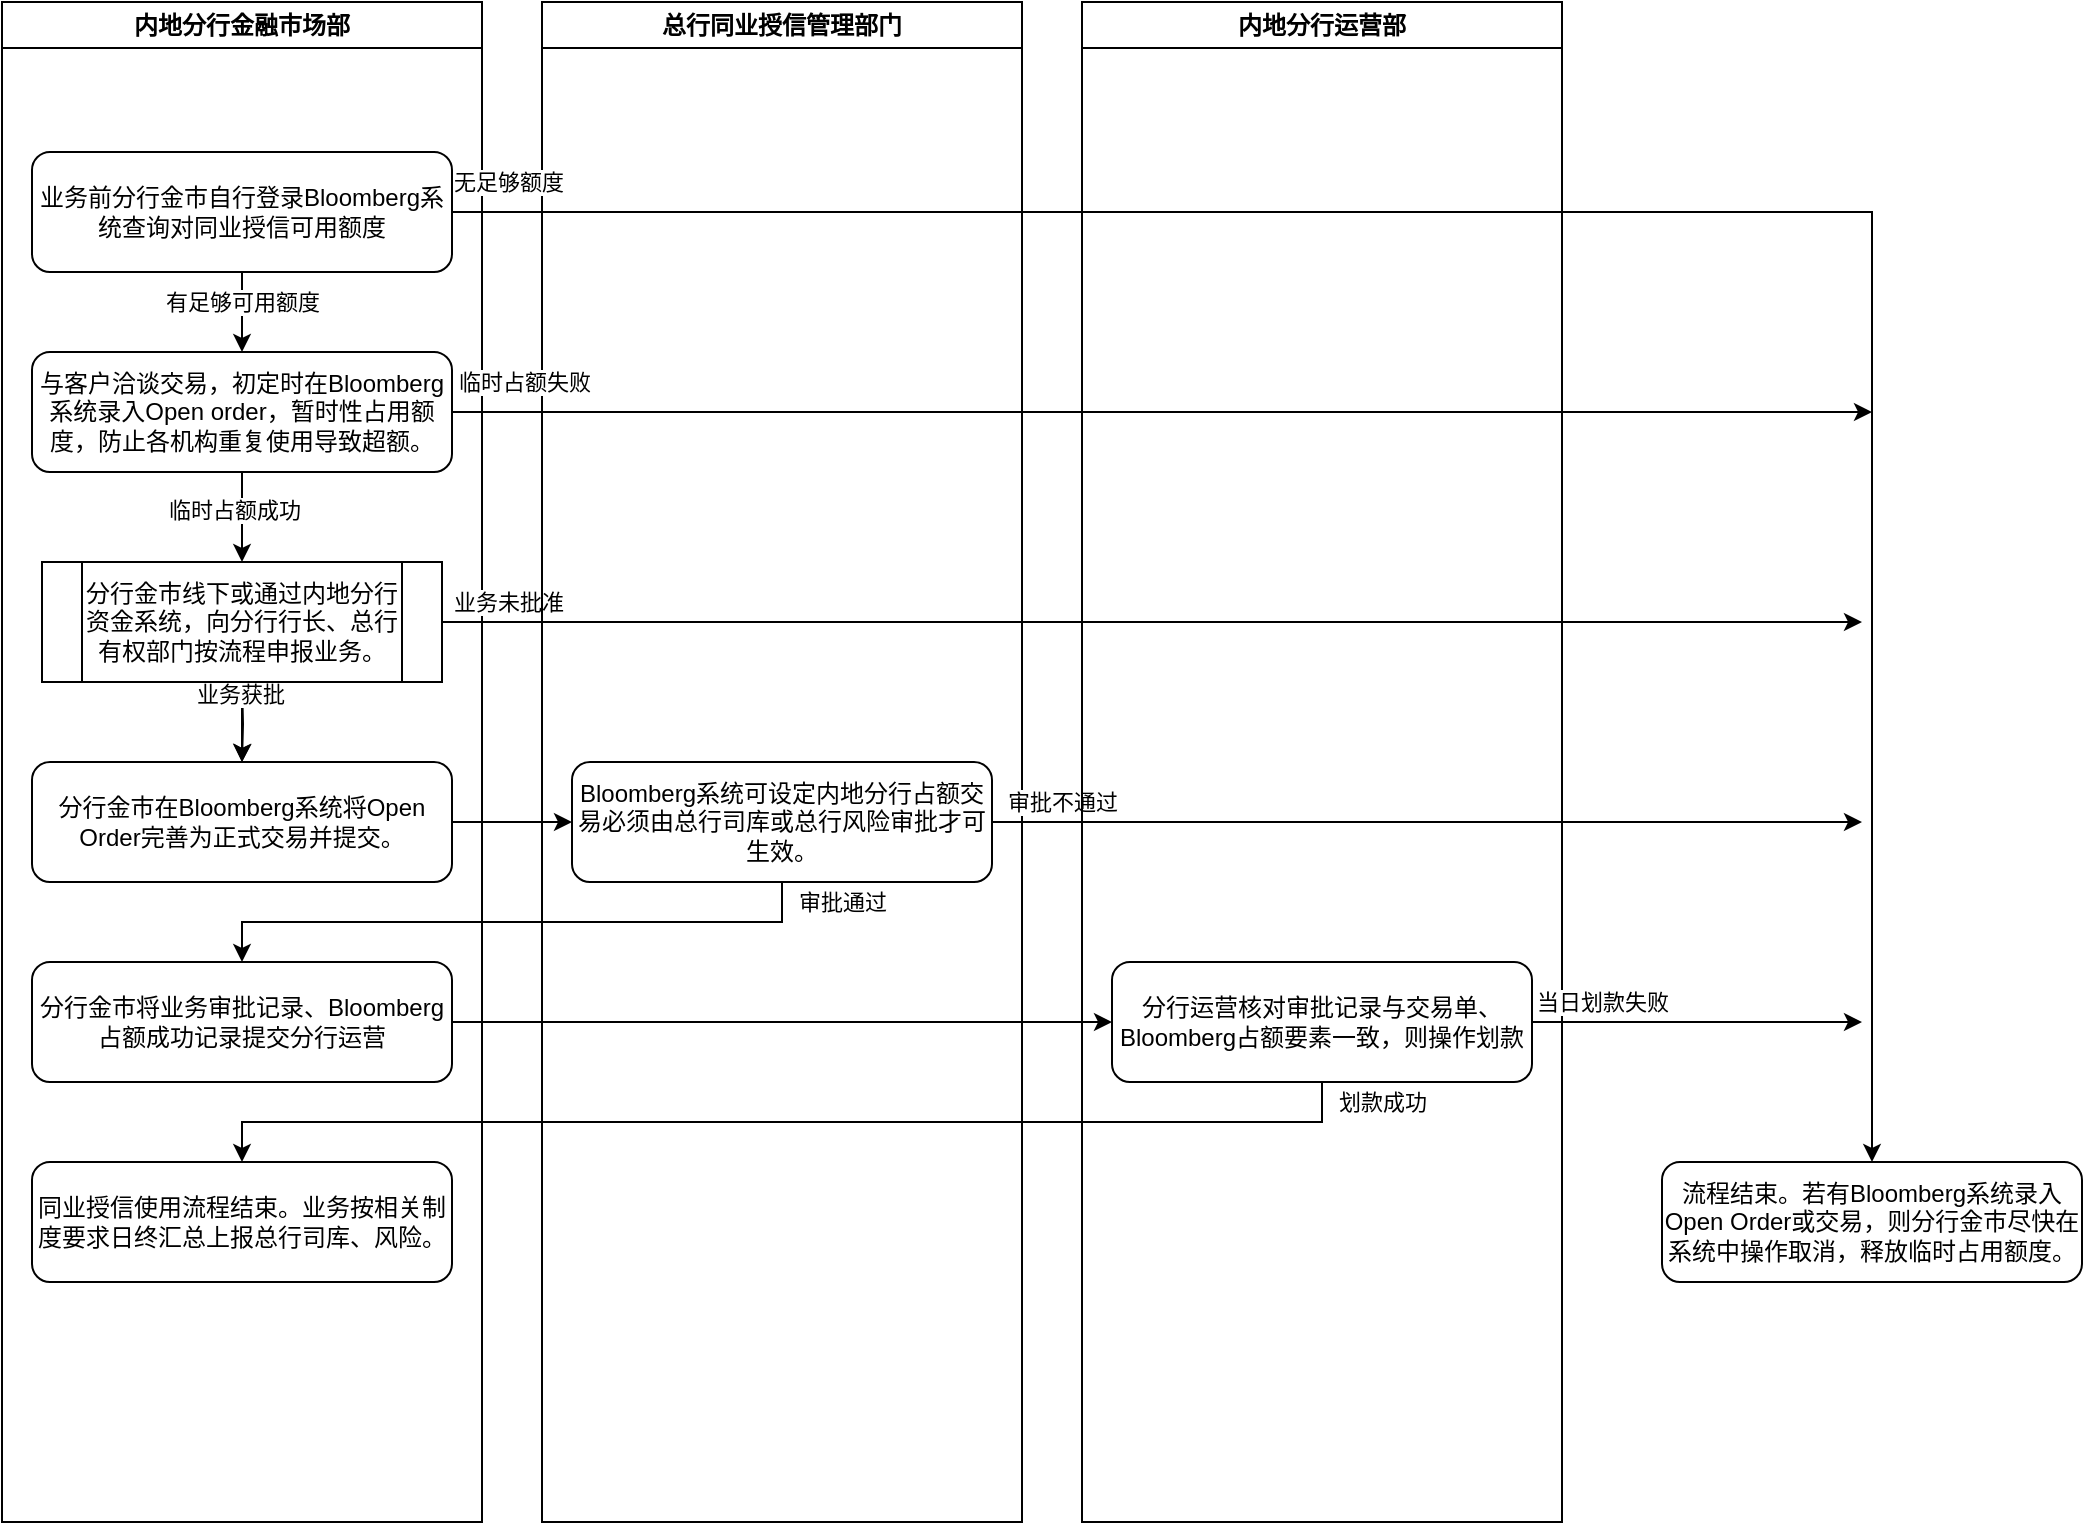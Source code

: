 <mxfile version="24.7.6">
  <diagram id="C5RBs43oDa-KdzZeNtuy" name="Page-1">
    <mxGraphModel dx="1434" dy="793" grid="1" gridSize="10" guides="1" tooltips="1" connect="1" arrows="1" fold="1" page="1" pageScale="1" pageWidth="1169" pageHeight="827" math="0" shadow="0">
      <root>
        <mxCell id="WIyWlLk6GJQsqaUBKTNV-0" />
        <mxCell id="WIyWlLk6GJQsqaUBKTNV-1" parent="WIyWlLk6GJQsqaUBKTNV-0" />
        <mxCell id="DiRD0Uw3D5y3h3pU36qz-0" value="内地分行金融市场部" style="swimlane;whiteSpace=wrap;html=1;" parent="WIyWlLk6GJQsqaUBKTNV-1" vertex="1">
          <mxGeometry x="80" y="40" width="240" height="760" as="geometry" />
        </mxCell>
        <mxCell id="-ljLZcDJKt0uW0PENEzM-0" value="" style="edgeStyle=orthogonalEdgeStyle;rounded=0;orthogonalLoop=1;jettySize=auto;html=1;" edge="1" parent="DiRD0Uw3D5y3h3pU36qz-0" source="DiRD0Uw3D5y3h3pU36qz-1" target="DiRD0Uw3D5y3h3pU36qz-7">
          <mxGeometry relative="1" as="geometry" />
        </mxCell>
        <mxCell id="-ljLZcDJKt0uW0PENEzM-1" value="有足够可用额度" style="edgeLabel;html=1;align=center;verticalAlign=middle;resizable=0;points=[];" vertex="1" connectable="0" parent="-ljLZcDJKt0uW0PENEzM-0">
          <mxGeometry x="0.4" y="-2" relative="1" as="geometry">
            <mxPoint x="2" y="-13" as="offset" />
          </mxGeometry>
        </mxCell>
        <mxCell id="DiRD0Uw3D5y3h3pU36qz-1" value="业务前分行金市自行登录Bloomberg系统查询对同业授信可用额度" style="rounded=1;whiteSpace=wrap;html=1;fontSize=12;glass=0;strokeWidth=1;shadow=0;" parent="DiRD0Uw3D5y3h3pU36qz-0" vertex="1">
          <mxGeometry x="15" y="75" width="210" height="60" as="geometry" />
        </mxCell>
        <mxCell id="-ljLZcDJKt0uW0PENEzM-3" value="" style="edgeStyle=orthogonalEdgeStyle;rounded=0;orthogonalLoop=1;jettySize=auto;html=1;" edge="1" parent="DiRD0Uw3D5y3h3pU36qz-0" source="DiRD0Uw3D5y3h3pU36qz-7" target="-ljLZcDJKt0uW0PENEzM-2">
          <mxGeometry relative="1" as="geometry" />
        </mxCell>
        <mxCell id="-ljLZcDJKt0uW0PENEzM-6" value="临时占额成功" style="edgeLabel;html=1;align=center;verticalAlign=middle;resizable=0;points=[];" vertex="1" connectable="0" parent="-ljLZcDJKt0uW0PENEzM-3">
          <mxGeometry x="-0.156" y="-4" relative="1" as="geometry">
            <mxPoint as="offset" />
          </mxGeometry>
        </mxCell>
        <mxCell id="DiRD0Uw3D5y3h3pU36qz-7" value="与客户洽谈交易，初定时在Bloomberg系统录入Open order，暂时性占用额度，防止各机构重复使用导致超额。" style="rounded=1;whiteSpace=wrap;html=1;fontSize=12;glass=0;strokeWidth=1;shadow=0;" parent="DiRD0Uw3D5y3h3pU36qz-0" vertex="1">
          <mxGeometry x="15" y="175" width="210" height="60" as="geometry" />
        </mxCell>
        <mxCell id="DiRD0Uw3D5y3h3pU36qz-27" style="edgeStyle=orthogonalEdgeStyle;rounded=0;orthogonalLoop=1;jettySize=auto;html=1;exitX=0.5;exitY=1;exitDx=0;exitDy=0;" parent="DiRD0Uw3D5y3h3pU36qz-0" target="DiRD0Uw3D5y3h3pU36qz-14" edge="1">
          <mxGeometry relative="1" as="geometry">
            <mxPoint x="120" y="340" as="sourcePoint" />
          </mxGeometry>
        </mxCell>
        <mxCell id="DiRD0Uw3D5y3h3pU36qz-14" value="分行金市在Bloomberg系统将Open Order完善为正式交易并提交。" style="rounded=1;whiteSpace=wrap;html=1;fontSize=12;glass=0;strokeWidth=1;shadow=0;" parent="DiRD0Uw3D5y3h3pU36qz-0" vertex="1">
          <mxGeometry x="15" y="380" width="210" height="60" as="geometry" />
        </mxCell>
        <mxCell id="-ljLZcDJKt0uW0PENEzM-10" style="edgeStyle=orthogonalEdgeStyle;rounded=0;orthogonalLoop=1;jettySize=auto;html=1;exitX=1;exitY=0.5;exitDx=0;exitDy=0;" edge="1" parent="DiRD0Uw3D5y3h3pU36qz-0" source="-ljLZcDJKt0uW0PENEzM-2">
          <mxGeometry relative="1" as="geometry">
            <mxPoint x="930" y="310" as="targetPoint" />
          </mxGeometry>
        </mxCell>
        <mxCell id="-ljLZcDJKt0uW0PENEzM-13" value="业务未批准" style="edgeLabel;html=1;align=center;verticalAlign=middle;resizable=0;points=[];" vertex="1" connectable="0" parent="-ljLZcDJKt0uW0PENEzM-10">
          <mxGeometry x="-0.907" relative="1" as="geometry">
            <mxPoint y="-10" as="offset" />
          </mxGeometry>
        </mxCell>
        <mxCell id="-ljLZcDJKt0uW0PENEzM-11" value="" style="edgeStyle=orthogonalEdgeStyle;rounded=0;orthogonalLoop=1;jettySize=auto;html=1;" edge="1" parent="DiRD0Uw3D5y3h3pU36qz-0" source="-ljLZcDJKt0uW0PENEzM-2" target="DiRD0Uw3D5y3h3pU36qz-14">
          <mxGeometry relative="1" as="geometry" />
        </mxCell>
        <mxCell id="-ljLZcDJKt0uW0PENEzM-12" value="业务获批" style="edgeLabel;html=1;align=center;verticalAlign=middle;resizable=0;points=[];" vertex="1" connectable="0" parent="-ljLZcDJKt0uW0PENEzM-11">
          <mxGeometry x="-0.696" y="-1" relative="1" as="geometry">
            <mxPoint as="offset" />
          </mxGeometry>
        </mxCell>
        <mxCell id="-ljLZcDJKt0uW0PENEzM-2" value="分行金市线下或通过内地分行资金系统，向分行行长、总行有权部门按流程申报业务。" style="shape=process;whiteSpace=wrap;html=1;backgroundOutline=1;" vertex="1" parent="DiRD0Uw3D5y3h3pU36qz-0">
          <mxGeometry x="20" y="280" width="200" height="60" as="geometry" />
        </mxCell>
        <mxCell id="DiRD0Uw3D5y3h3pU36qz-28" value="分行金市将业务审批记录、Bloomberg占额成功记录提交分行运营" style="rounded=1;whiteSpace=wrap;html=1;fontSize=12;glass=0;strokeWidth=1;shadow=0;" parent="DiRD0Uw3D5y3h3pU36qz-0" vertex="1">
          <mxGeometry x="15" y="480" width="210" height="60" as="geometry" />
        </mxCell>
        <mxCell id="DiRD0Uw3D5y3h3pU36qz-30" value="同业授信使用流程结束。业务按相关制度要求日终汇总上报总行司库、风险。" style="rounded=1;whiteSpace=wrap;html=1;fontSize=12;glass=0;strokeWidth=1;shadow=0;" parent="DiRD0Uw3D5y3h3pU36qz-0" vertex="1">
          <mxGeometry x="15" y="580" width="210" height="60" as="geometry" />
        </mxCell>
        <mxCell id="DiRD0Uw3D5y3h3pU36qz-2" value="总行同业授信管理部门" style="swimlane;whiteSpace=wrap;html=1;" parent="WIyWlLk6GJQsqaUBKTNV-1" vertex="1">
          <mxGeometry x="350" y="40" width="240" height="760" as="geometry" />
        </mxCell>
        <mxCell id="-ljLZcDJKt0uW0PENEzM-17" style="edgeStyle=orthogonalEdgeStyle;rounded=0;orthogonalLoop=1;jettySize=auto;html=1;exitX=1;exitY=0.5;exitDx=0;exitDy=0;" edge="1" parent="DiRD0Uw3D5y3h3pU36qz-2" source="DiRD0Uw3D5y3h3pU36qz-15">
          <mxGeometry relative="1" as="geometry">
            <mxPoint x="660" y="410" as="targetPoint" />
          </mxGeometry>
        </mxCell>
        <mxCell id="-ljLZcDJKt0uW0PENEzM-18" value="审批不通过" style="edgeLabel;html=1;align=center;verticalAlign=middle;resizable=0;points=[];" vertex="1" connectable="0" parent="-ljLZcDJKt0uW0PENEzM-17">
          <mxGeometry x="-0.894" y="-2" relative="1" as="geometry">
            <mxPoint x="12" y="-12" as="offset" />
          </mxGeometry>
        </mxCell>
        <mxCell id="DiRD0Uw3D5y3h3pU36qz-15" value="Bloomberg系统可设定内地分行占额交易必须由总行司库或总行风险审批才可生效。" style="rounded=1;whiteSpace=wrap;html=1;fontSize=12;glass=0;strokeWidth=1;shadow=0;" parent="DiRD0Uw3D5y3h3pU36qz-2" vertex="1">
          <mxGeometry x="15" y="380" width="210" height="60" as="geometry" />
        </mxCell>
        <mxCell id="DiRD0Uw3D5y3h3pU36qz-9" value="内地分行运营部" style="swimlane;whiteSpace=wrap;html=1;" parent="WIyWlLk6GJQsqaUBKTNV-1" vertex="1">
          <mxGeometry x="620" y="40" width="240" height="760" as="geometry" />
        </mxCell>
        <mxCell id="-ljLZcDJKt0uW0PENEzM-22" style="edgeStyle=orthogonalEdgeStyle;rounded=0;orthogonalLoop=1;jettySize=auto;html=1;exitX=1;exitY=0.5;exitDx=0;exitDy=0;" edge="1" parent="DiRD0Uw3D5y3h3pU36qz-9" source="DiRD0Uw3D5y3h3pU36qz-16">
          <mxGeometry relative="1" as="geometry">
            <mxPoint x="390" y="510" as="targetPoint" />
          </mxGeometry>
        </mxCell>
        <mxCell id="-ljLZcDJKt0uW0PENEzM-23" value="当日划款失败" style="edgeLabel;html=1;align=center;verticalAlign=middle;resizable=0;points=[];" vertex="1" connectable="0" parent="-ljLZcDJKt0uW0PENEzM-22">
          <mxGeometry x="-0.819" y="2" relative="1" as="geometry">
            <mxPoint x="20" y="-8" as="offset" />
          </mxGeometry>
        </mxCell>
        <mxCell id="DiRD0Uw3D5y3h3pU36qz-16" value="分行运营核对审批记录与交易单、Bloomberg占额要素一致，则操作划款" style="rounded=1;whiteSpace=wrap;html=1;fontSize=12;glass=0;strokeWidth=1;shadow=0;" parent="DiRD0Uw3D5y3h3pU36qz-9" vertex="1">
          <mxGeometry x="15" y="480" width="210" height="60" as="geometry" />
        </mxCell>
        <mxCell id="-ljLZcDJKt0uW0PENEzM-4" value="流程结束。若有Bloomberg系统录入Open Order或交易，则分行金市尽快在系统中操作取消，释放临时占用额度。" style="rounded=1;whiteSpace=wrap;html=1;fontSize=12;glass=0;strokeWidth=1;shadow=0;" vertex="1" parent="WIyWlLk6GJQsqaUBKTNV-1">
          <mxGeometry x="910" y="620" width="210" height="60" as="geometry" />
        </mxCell>
        <mxCell id="-ljLZcDJKt0uW0PENEzM-5" style="edgeStyle=orthogonalEdgeStyle;rounded=0;orthogonalLoop=1;jettySize=auto;html=1;exitX=1;exitY=0.5;exitDx=0;exitDy=0;" edge="1" parent="WIyWlLk6GJQsqaUBKTNV-1" source="DiRD0Uw3D5y3h3pU36qz-7">
          <mxGeometry relative="1" as="geometry">
            <mxPoint x="1015" y="245" as="targetPoint" />
          </mxGeometry>
        </mxCell>
        <mxCell id="-ljLZcDJKt0uW0PENEzM-9" value="临时占额失败" style="edgeLabel;html=1;align=center;verticalAlign=middle;resizable=0;points=[];" vertex="1" connectable="0" parent="-ljLZcDJKt0uW0PENEzM-5">
          <mxGeometry x="-0.948" y="1" relative="1" as="geometry">
            <mxPoint x="17" y="-14" as="offset" />
          </mxGeometry>
        </mxCell>
        <mxCell id="-ljLZcDJKt0uW0PENEzM-7" style="edgeStyle=orthogonalEdgeStyle;rounded=0;orthogonalLoop=1;jettySize=auto;html=1;exitX=1;exitY=0.5;exitDx=0;exitDy=0;entryX=0.5;entryY=0;entryDx=0;entryDy=0;" edge="1" parent="WIyWlLk6GJQsqaUBKTNV-1" source="DiRD0Uw3D5y3h3pU36qz-1" target="-ljLZcDJKt0uW0PENEzM-4">
          <mxGeometry relative="1" as="geometry">
            <mxPoint x="1015" y="145" as="targetPoint" />
          </mxGeometry>
        </mxCell>
        <mxCell id="-ljLZcDJKt0uW0PENEzM-8" value="无足够额度" style="edgeLabel;html=1;align=center;verticalAlign=middle;resizable=0;points=[];" vertex="1" connectable="0" parent="-ljLZcDJKt0uW0PENEzM-7">
          <mxGeometry x="-0.953" y="4" relative="1" as="geometry">
            <mxPoint y="-11" as="offset" />
          </mxGeometry>
        </mxCell>
        <mxCell id="-ljLZcDJKt0uW0PENEzM-14" style="edgeStyle=orthogonalEdgeStyle;rounded=0;orthogonalLoop=1;jettySize=auto;html=1;exitX=1;exitY=0.5;exitDx=0;exitDy=0;entryX=0;entryY=0.5;entryDx=0;entryDy=0;" edge="1" parent="WIyWlLk6GJQsqaUBKTNV-1" source="DiRD0Uw3D5y3h3pU36qz-14" target="DiRD0Uw3D5y3h3pU36qz-15">
          <mxGeometry relative="1" as="geometry" />
        </mxCell>
        <mxCell id="-ljLZcDJKt0uW0PENEzM-15" style="edgeStyle=orthogonalEdgeStyle;rounded=0;orthogonalLoop=1;jettySize=auto;html=1;exitX=0.5;exitY=1;exitDx=0;exitDy=0;" edge="1" parent="WIyWlLk6GJQsqaUBKTNV-1" source="DiRD0Uw3D5y3h3pU36qz-15" target="DiRD0Uw3D5y3h3pU36qz-28">
          <mxGeometry relative="1" as="geometry" />
        </mxCell>
        <mxCell id="-ljLZcDJKt0uW0PENEzM-16" value="审批通过" style="edgeLabel;html=1;align=center;verticalAlign=middle;resizable=0;points=[];" vertex="1" connectable="0" parent="-ljLZcDJKt0uW0PENEzM-15">
          <mxGeometry x="-0.748" y="-3" relative="1" as="geometry">
            <mxPoint x="49" y="-7" as="offset" />
          </mxGeometry>
        </mxCell>
        <mxCell id="-ljLZcDJKt0uW0PENEzM-19" style="edgeStyle=orthogonalEdgeStyle;rounded=0;orthogonalLoop=1;jettySize=auto;html=1;exitX=1;exitY=0.5;exitDx=0;exitDy=0;entryX=0;entryY=0.5;entryDx=0;entryDy=0;" edge="1" parent="WIyWlLk6GJQsqaUBKTNV-1" source="DiRD0Uw3D5y3h3pU36qz-28" target="DiRD0Uw3D5y3h3pU36qz-16">
          <mxGeometry relative="1" as="geometry" />
        </mxCell>
        <mxCell id="-ljLZcDJKt0uW0PENEzM-20" style="edgeStyle=orthogonalEdgeStyle;rounded=0;orthogonalLoop=1;jettySize=auto;html=1;exitX=0.5;exitY=1;exitDx=0;exitDy=0;entryX=0.5;entryY=0;entryDx=0;entryDy=0;" edge="1" parent="WIyWlLk6GJQsqaUBKTNV-1" source="DiRD0Uw3D5y3h3pU36qz-16" target="DiRD0Uw3D5y3h3pU36qz-30">
          <mxGeometry relative="1" as="geometry" />
        </mxCell>
        <mxCell id="-ljLZcDJKt0uW0PENEzM-21" value="划款成功" style="edgeLabel;html=1;align=center;verticalAlign=middle;resizable=0;points=[];" vertex="1" connectable="0" parent="-ljLZcDJKt0uW0PENEzM-20">
          <mxGeometry x="-0.942" y="-1" relative="1" as="geometry">
            <mxPoint x="31" y="-7" as="offset" />
          </mxGeometry>
        </mxCell>
      </root>
    </mxGraphModel>
  </diagram>
</mxfile>
